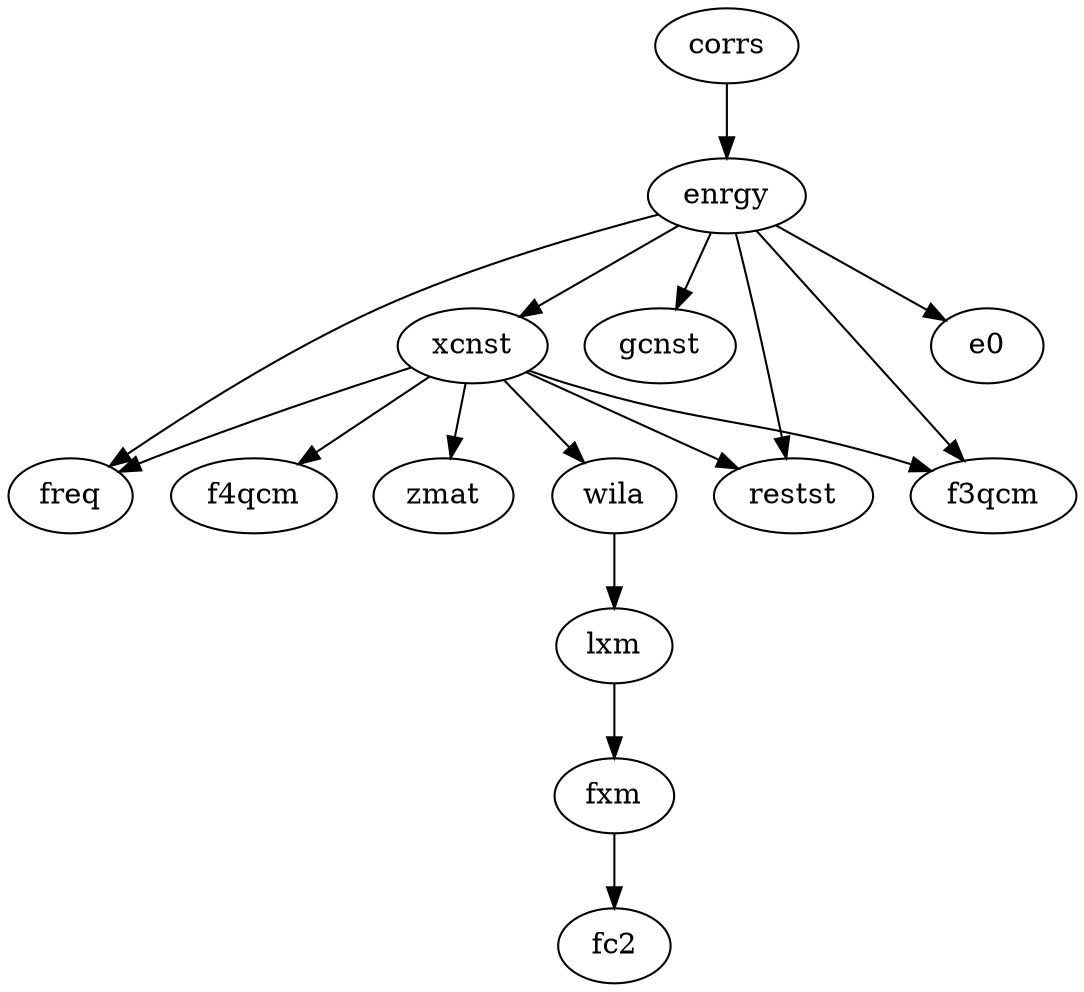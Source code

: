 // for debugging mismatches in `corrs` - fully-resonance-corrected anharmonic
// vibrational frequencies. the arrows are the dependencies in this case, not
// the flow of information

digraph symm_tops {
	corrs -> enrgy;
	enrgy -> {freq xcnst gcnst restst f3qcm e0};
	xcnst -> {freq f4qcm f3qcm zmat restst wila};

	wila -> lxm -> fxm -> fc2;
}

